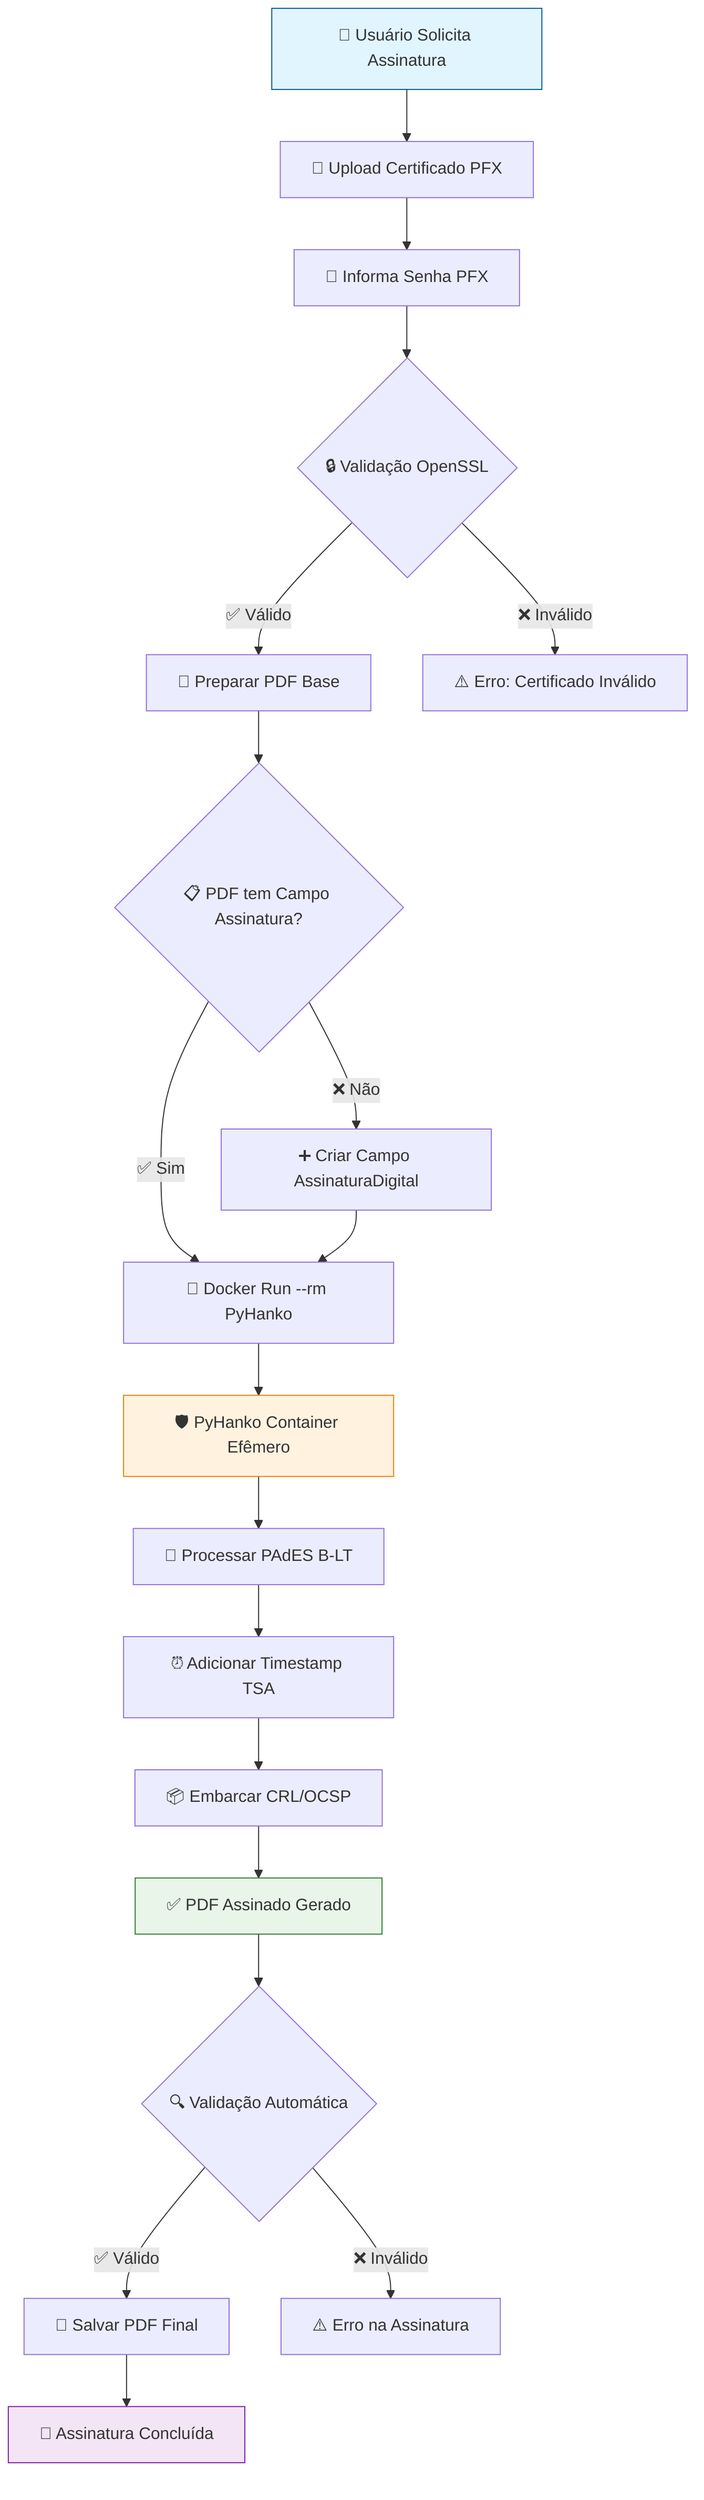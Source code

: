 graph TD
    A[👤 Usuário Solicita Assinatura] --> B[📁 Upload Certificado PFX]
    B --> C[🔑 Informa Senha PFX]
    C --> D{🔒 Validação OpenSSL}
    D -->|✅ Válido| E[📄 Preparar PDF Base]
    D -->|❌ Inválido| F[⚠️ Erro: Certificado Inválido]

    E --> G{📋 PDF tem Campo Assinatura?}
    G -->|❌ Não| H[➕ Criar Campo AssinaturaDigital]
    G -->|✅ Sim| I[🐳 Docker Run --rm PyHanko]
    H --> I

    I --> J[🛡️ PyHanko Container Efêmero]
    J --> K[📝 Processar PAdES B-LT]
    K --> L[⏰ Adicionar Timestamp TSA]
    L --> M[📦 Embarcar CRL/OCSP]
    M --> N[✅ PDF Assinado Gerado]

    N --> O{🔍 Validação Automática}
    O -->|✅ Válido| P[💾 Salvar PDF Final]
    O -->|❌ Inválido| Q[⚠️ Erro na Assinatura]

    P --> R[🎉 Assinatura Concluída]

    style A fill:#e1f5fe,stroke:#01579b
    style J fill:#fff3e0,stroke:#f57c00
    style N fill:#e8f5e8,stroke:#2e7d32
    style R fill:#f3e5f5,stroke:#7b1fa2